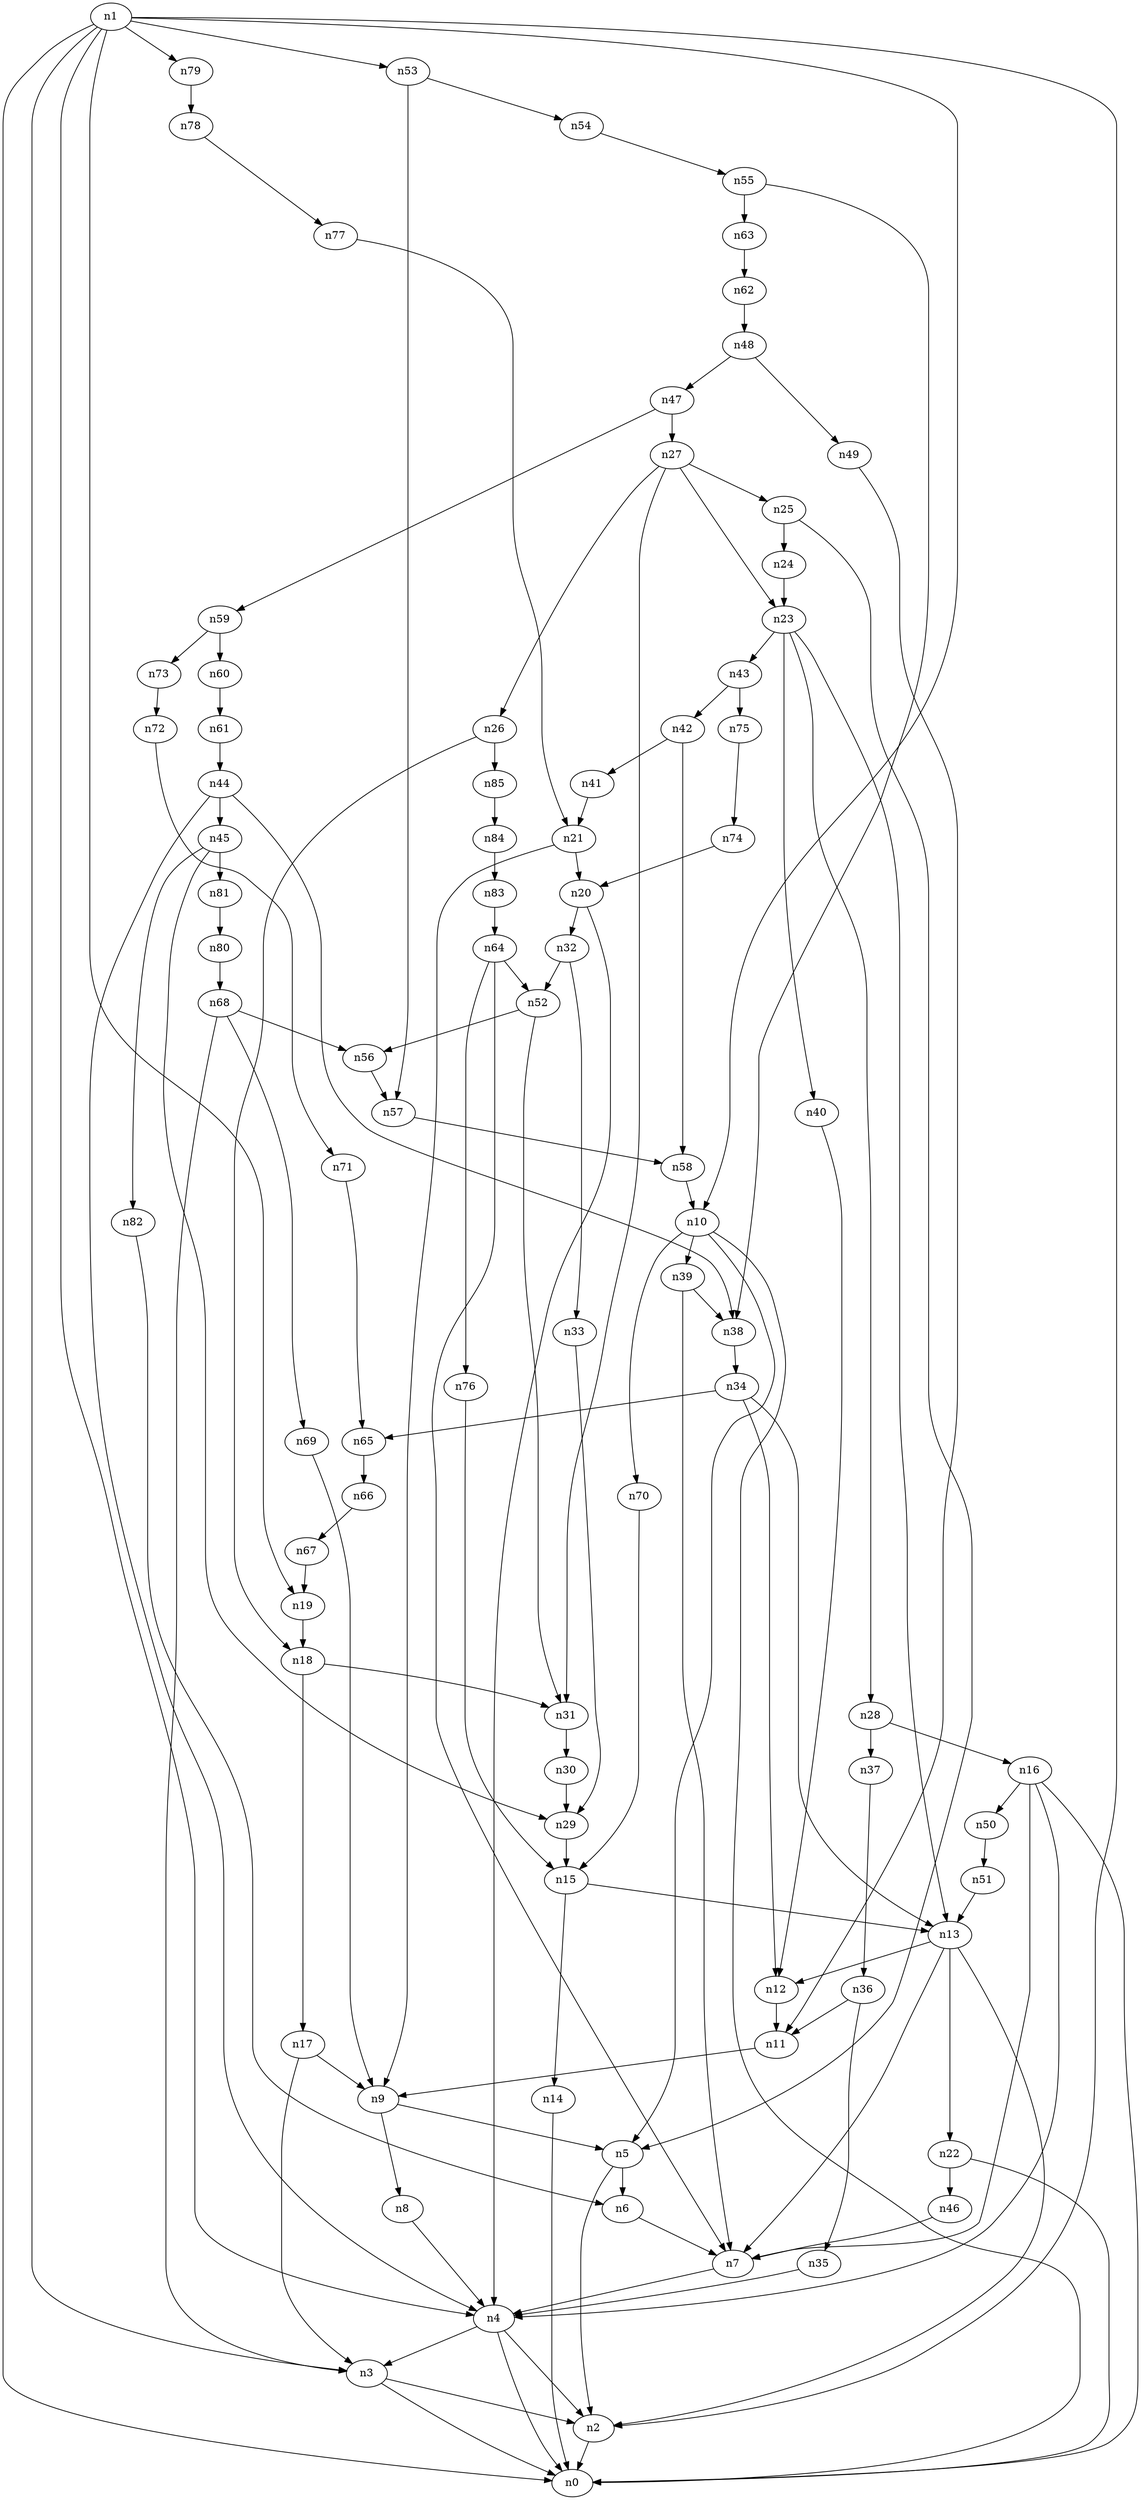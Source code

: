 digraph G {
	n1 -> n0	 [_graphml_id=e0];
	n1 -> n2	 [_graphml_id=e1];
	n1 -> n3	 [_graphml_id=e6];
	n1 -> n4	 [_graphml_id=e9];
	n1 -> n10	 [_graphml_id=e17];
	n1 -> n19	 [_graphml_id=e32];
	n1 -> n53	 [_graphml_id=e88];
	n1 -> n79	 [_graphml_id=e131];
	n2 -> n0	 [_graphml_id=e5];
	n3 -> n0	 [_graphml_id=e8];
	n3 -> n2	 [_graphml_id=e2];
	n4 -> n0	 [_graphml_id=e4];
	n4 -> n2	 [_graphml_id=e7];
	n4 -> n3	 [_graphml_id=e3];
	n5 -> n2	 [_graphml_id=e10];
	n5 -> n6	 [_graphml_id=e11];
	n6 -> n7	 [_graphml_id=e12];
	n7 -> n4	 [_graphml_id=e13];
	n8 -> n4	 [_graphml_id=e14];
	n9 -> n5	 [_graphml_id=e16];
	n9 -> n8	 [_graphml_id=e15];
	n10 -> n0	 [_graphml_id=e18];
	n10 -> n5	 [_graphml_id=e28];
	n10 -> n39	 [_graphml_id=e97];
	n10 -> n70	 [_graphml_id=e116];
	n11 -> n9	 [_graphml_id=e19];
	n12 -> n11	 [_graphml_id=e20];
	n13 -> n2	 [_graphml_id=e38];
	n13 -> n7	 [_graphml_id=e22];
	n13 -> n12	 [_graphml_id=e21];
	n13 -> n22	 [_graphml_id=e36];
	n14 -> n0	 [_graphml_id=e23];
	n15 -> n13	 [_graphml_id=e25];
	n15 -> n14	 [_graphml_id=e24];
	n16 -> n0	 [_graphml_id=e57];
	n16 -> n4	 [_graphml_id=e27];
	n16 -> n7	 [_graphml_id=e26];
	n16 -> n50	 [_graphml_id=e82];
	n17 -> n3	 [_graphml_id=e29];
	n17 -> n9	 [_graphml_id=e107];
	n18 -> n17	 [_graphml_id=e30];
	n18 -> n31	 [_graphml_id=e51];
	n19 -> n18	 [_graphml_id=e31];
	n20 -> n4	 [_graphml_id=e33];
	n20 -> n32	 [_graphml_id=e52];
	n21 -> n9	 [_graphml_id=e35];
	n21 -> n20	 [_graphml_id=e34];
	n22 -> n0	 [_graphml_id=e37];
	n22 -> n46	 [_graphml_id=e76];
	n23 -> n13	 [_graphml_id=e39];
	n23 -> n28	 [_graphml_id=e46];
	n23 -> n40	 [_graphml_id=e65];
	n23 -> n43	 [_graphml_id=e71];
	n24 -> n23	 [_graphml_id=e40];
	n25 -> n5	 [_graphml_id=e42];
	n25 -> n24	 [_graphml_id=e41];
	n26 -> n18	 [_graphml_id=e43];
	n26 -> n85	 [_graphml_id=e141];
	n27 -> n23	 [_graphml_id=e45];
	n27 -> n25	 [_graphml_id=e77];
	n27 -> n26	 [_graphml_id=e44];
	n27 -> n31	 [_graphml_id=e137];
	n28 -> n16	 [_graphml_id=e47];
	n28 -> n37	 [_graphml_id=e61];
	n29 -> n15	 [_graphml_id=e48];
	n30 -> n29	 [_graphml_id=e49];
	n31 -> n30	 [_graphml_id=e50];
	n32 -> n33	 [_graphml_id=e53];
	n32 -> n52	 [_graphml_id=e86];
	n33 -> n29	 [_graphml_id=e54];
	n34 -> n12	 [_graphml_id=e56];
	n34 -> n13	 [_graphml_id=e55];
	n34 -> n65	 [_graphml_id=e108];
	n35 -> n4	 [_graphml_id=e58];
	n36 -> n11	 [_graphml_id=e67];
	n36 -> n35	 [_graphml_id=e59];
	n37 -> n36	 [_graphml_id=e60];
	n38 -> n34	 [_graphml_id=e62];
	n39 -> n7	 [_graphml_id=e64];
	n39 -> n38	 [_graphml_id=e63];
	n40 -> n12	 [_graphml_id=e66];
	n41 -> n21	 [_graphml_id=e68];
	n42 -> n41	 [_graphml_id=e69];
	n42 -> n58	 [_graphml_id=e96];
	n43 -> n42	 [_graphml_id=e70];
	n43 -> n75	 [_graphml_id=e124];
	n44 -> n4	 [_graphml_id=e72];
	n44 -> n38	 [_graphml_id=e87];
	n44 -> n45	 [_graphml_id=e73];
	n45 -> n29	 [_graphml_id=e74];
	n45 -> n81	 [_graphml_id=e134];
	n45 -> n82	 [_graphml_id=e135];
	n46 -> n7	 [_graphml_id=e75];
	n47 -> n27	 [_graphml_id=e78];
	n47 -> n59	 [_graphml_id=e98];
	n48 -> n47	 [_graphml_id=e79];
	n48 -> n49	 [_graphml_id=e80];
	n49 -> n11	 [_graphml_id=e81];
	n50 -> n51	 [_graphml_id=e83];
	n51 -> n13	 [_graphml_id=e84];
	n52 -> n31	 [_graphml_id=e85];
	n52 -> n56	 [_graphml_id=e92];
	n53 -> n54	 [_graphml_id=e89];
	n53 -> n57	 [_graphml_id=e94];
	n54 -> n55	 [_graphml_id=e90];
	n55 -> n38	 [_graphml_id=e91];
	n55 -> n63	 [_graphml_id=e104];
	n56 -> n57	 [_graphml_id=e93];
	n57 -> n58	 [_graphml_id=e95];
	n58 -> n10	 [_graphml_id=e117];
	n59 -> n60	 [_graphml_id=e99];
	n59 -> n73	 [_graphml_id=e121];
	n60 -> n61	 [_graphml_id=e100];
	n61 -> n44	 [_graphml_id=e101];
	n62 -> n48	 [_graphml_id=e102];
	n63 -> n62	 [_graphml_id=e103];
	n64 -> n7	 [_graphml_id=e105];
	n64 -> n52	 [_graphml_id=e106];
	n64 -> n76	 [_graphml_id=e126];
	n65 -> n66	 [_graphml_id=e109];
	n66 -> n67	 [_graphml_id=e110];
	n67 -> n19	 [_graphml_id=e111];
	n68 -> n3	 [_graphml_id=e127];
	n68 -> n56	 [_graphml_id=e112];
	n68 -> n69	 [_graphml_id=e113];
	n69 -> n9	 [_graphml_id=e114];
	n70 -> n15	 [_graphml_id=e115];
	n71 -> n65	 [_graphml_id=e118];
	n72 -> n71	 [_graphml_id=e119];
	n73 -> n72	 [_graphml_id=e120];
	n74 -> n20	 [_graphml_id=e122];
	n75 -> n74	 [_graphml_id=e123];
	n76 -> n15	 [_graphml_id=e125];
	n77 -> n21	 [_graphml_id=e128];
	n78 -> n77	 [_graphml_id=e129];
	n79 -> n78	 [_graphml_id=e130];
	n80 -> n68	 [_graphml_id=e132];
	n81 -> n80	 [_graphml_id=e133];
	n82 -> n6	 [_graphml_id=e136];
	n83 -> n64	 [_graphml_id=e138];
	n84 -> n83	 [_graphml_id=e139];
	n85 -> n84	 [_graphml_id=e140];
}
